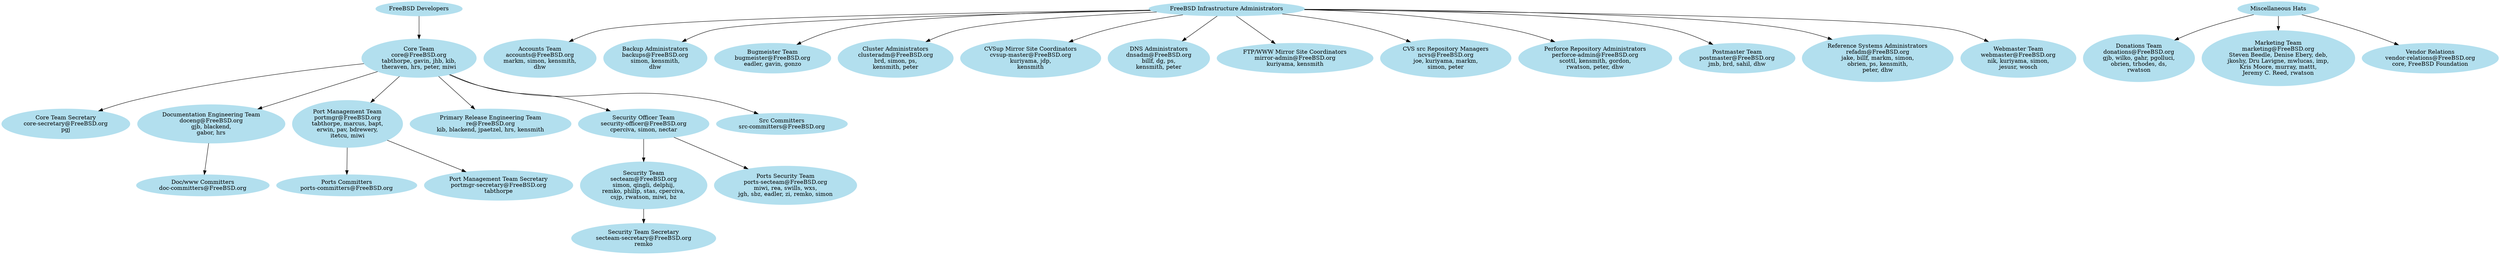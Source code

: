 # $FreeBSD$

# This file is meant to show the infrastructural organization of the
# FreeBSD Project; what kind of teams we have and how they relate to
# each other.
# For a detailed description of the responsibilities and duties of the listed
# teams, please see our Administration page at
# http://www.freebsd.org/administration.html .
# 
# The graphical output can be generated from this file with the following
# command:
# $ dot -T png -o file.png organization.dot
#
# The dot binary is part of the graphics/graphviz port.

digraph org {

node [color=lightblue2, style=filled, bgcolor=black];

# Meta-categories go here

_devel [label="FreeBSD Developers"]
_admin [label="FreeBSD Infrastructure Administrators"]
_misc [label="Miscellaneous Hats"]

# Development teams go here alphabetically sorted

core [label="Core Team\ncore@FreeBSD.org\ntabthorpe, gavin, jhb, kib,\ntheraven, hrs, peter, miwi"]
coresecretary [label="Core Team Secretary\ncore-secretary@FreeBSD.org\npgj"]
doccommitters [label="Doc/www Committers\ndoc-committers@FreeBSD.org"]
doceng [label="Documentation Engineering Team\ndoceng@FreeBSD.org\ngjb, blackend,\ngabor, hrs"]
portscommitters [label="Ports Committers\nports-committers@FreeBSD.org"]
portmgr [label="Port Management Team\nportmgr@FreeBSD.org\ntabthorpe, marcus, bapt,\nerwin, pav, bdrewery,\nitetcu, miwi"]
portmgrsecretary [label="Port Management Team Secretary\nportmgr-secretary@FreeBSD.org\ntabthorpe"]
re [label="Primary Release Engineering Team\nre@FreeBSD.org\nkib, blackend, jpaetzel, hrs, kensmith"]
secteam [label="Security Team\nsecteam@FreeBSD.org\nsimon, qingli, delphij,\nremko, philip, stas, cperciva,\ncsjp, rwatson, miwi, bz"]
portssecteam [label="Ports Security Team\nports-secteam@FreeBSD.org\nmiwi, rea, swills, wxs,\njgh, sbz, eadler, zi, remko, simon"]
secteamsecretary [label="Security Team Secretary\nsecteam-secretary@FreeBSD.org\nremko"]
securityofficer [label="Security Officer Team\nsecurity-officer@FreeBSD.org\ncperciva, simon, nectar"]
srccommitters [label="Src Committers\nsrc-committers@FreeBSD.org"]

# Admin teams go here alphabetically sorted

accounts [label="Accounts Team\naccounts@FreeBSD.org\nmarkm, simon, kensmith,\ndhw"]
backups [label="Backup Administrators\nbackups@FreeBSD.org\nsimon, kensmith,\ndhw"]
bugmeister [label="Bugmeister Team\nbugmeister@FreeBSD.org\neadler, gavin, gonzo"]
clusteradm [label="Cluster Administrators\nclusteradm@FreeBSD.org\nbrd, simon, ps,\nkensmith, peter"]
cvsupmaster [label="CVSup Mirror Site Coordinators\ncvsup-master@FreeBSD.org\nkuriyama, jdp,\nkensmith"]
dnsadm [label="DNS Administrators\ndnsadm@FreeBSD.org\nbillf, dg, ps,\nkensmith, peter"]
mirroradmin [label="FTP/WWW Mirror Site Coordinators\nmirror-admin@FreeBSD.org\nkuriyama, kensmith"]
ncvs [label="CVS src Repository Managers\nncvs@FreeBSD.org\njoe, kuriyama, markm,\nsimon, peter"]
perforceadmin [label="Perforce Repository Administrators\nperforce-admin@FreeBSD.org\nscottl, kensmith, gordon,\nrwatson, peter, dhw"]
postmaster [label="Postmaster Team\npostmaster@FreeBSD.org\njmb, brd, sahil, dhw"]
refadm [label="Reference Systems Administrators\nrefadm@FreeBSD.org\njake, billf, markm, simon,\nobrien, ps, kensmith,\npeter, dhw"]
webmaster [label="Webmaster Team\nwebmaster@FreeBSD.org\nnik, kuriyama, simon,\njesusr, wosch"]

# Misc hats go here alphabetically sorted

donations [label="Donations Team\ndonations@FreeBSD.org\ngjb, wilko, gahr, pgolluci,\nobrien, trhodes, ds,\nrwatson"]
marketing [label="Marketing Team\nmarketing@FreeBSD.org\nSteven Beedle, Denise Ebery, deb,\njkoshy, Dru Lavigne, mwlucas, imp,\nKris Moore, murray, mattt,\nJeremy C. Reed, rwatson"]
vendorrelations [label="Vendor Relations\nvendor-relations@FreeBSD.org\ncore, FreeBSD Foundation"]

# Here are the team relationships.
# Group together all the entries for the superior team.
# Keep the list sorted by the superior team entry.

_admin -> accounts
_admin -> backups
_admin -> bugmeister
_admin -> clusteradm
_admin -> ncvs
_admin -> cvsupmaster
_admin -> dnsadm
_admin -> mirroradmin
_admin -> perforceadmin
_admin -> refadm
_admin -> postmaster
_admin -> webmaster

_devel -> core

_misc -> donations
_misc -> marketing
_misc -> vendorrelations

core -> coresecretary
core -> doceng
core -> portmgr
core -> re
core -> securityofficer
core -> srccommitters

doceng -> doccommitters

portmgr -> portmgrsecretary
portmgr -> portscommitters

securityofficer -> secteam
securityofficer -> portssecteam

secteam -> secteamsecretary

}
